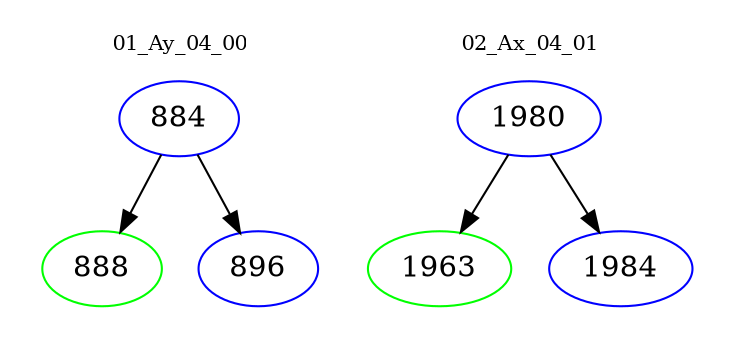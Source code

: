 digraph{
subgraph cluster_0 {
color = white
label = "01_Ay_04_00";
fontsize=10;
T0_884 [label="884", color="blue"]
T0_884 -> T0_888 [color="black"]
T0_888 [label="888", color="green"]
T0_884 -> T0_896 [color="black"]
T0_896 [label="896", color="blue"]
}
subgraph cluster_1 {
color = white
label = "02_Ax_04_01";
fontsize=10;
T1_1980 [label="1980", color="blue"]
T1_1980 -> T1_1963 [color="black"]
T1_1963 [label="1963", color="green"]
T1_1980 -> T1_1984 [color="black"]
T1_1984 [label="1984", color="blue"]
}
}
